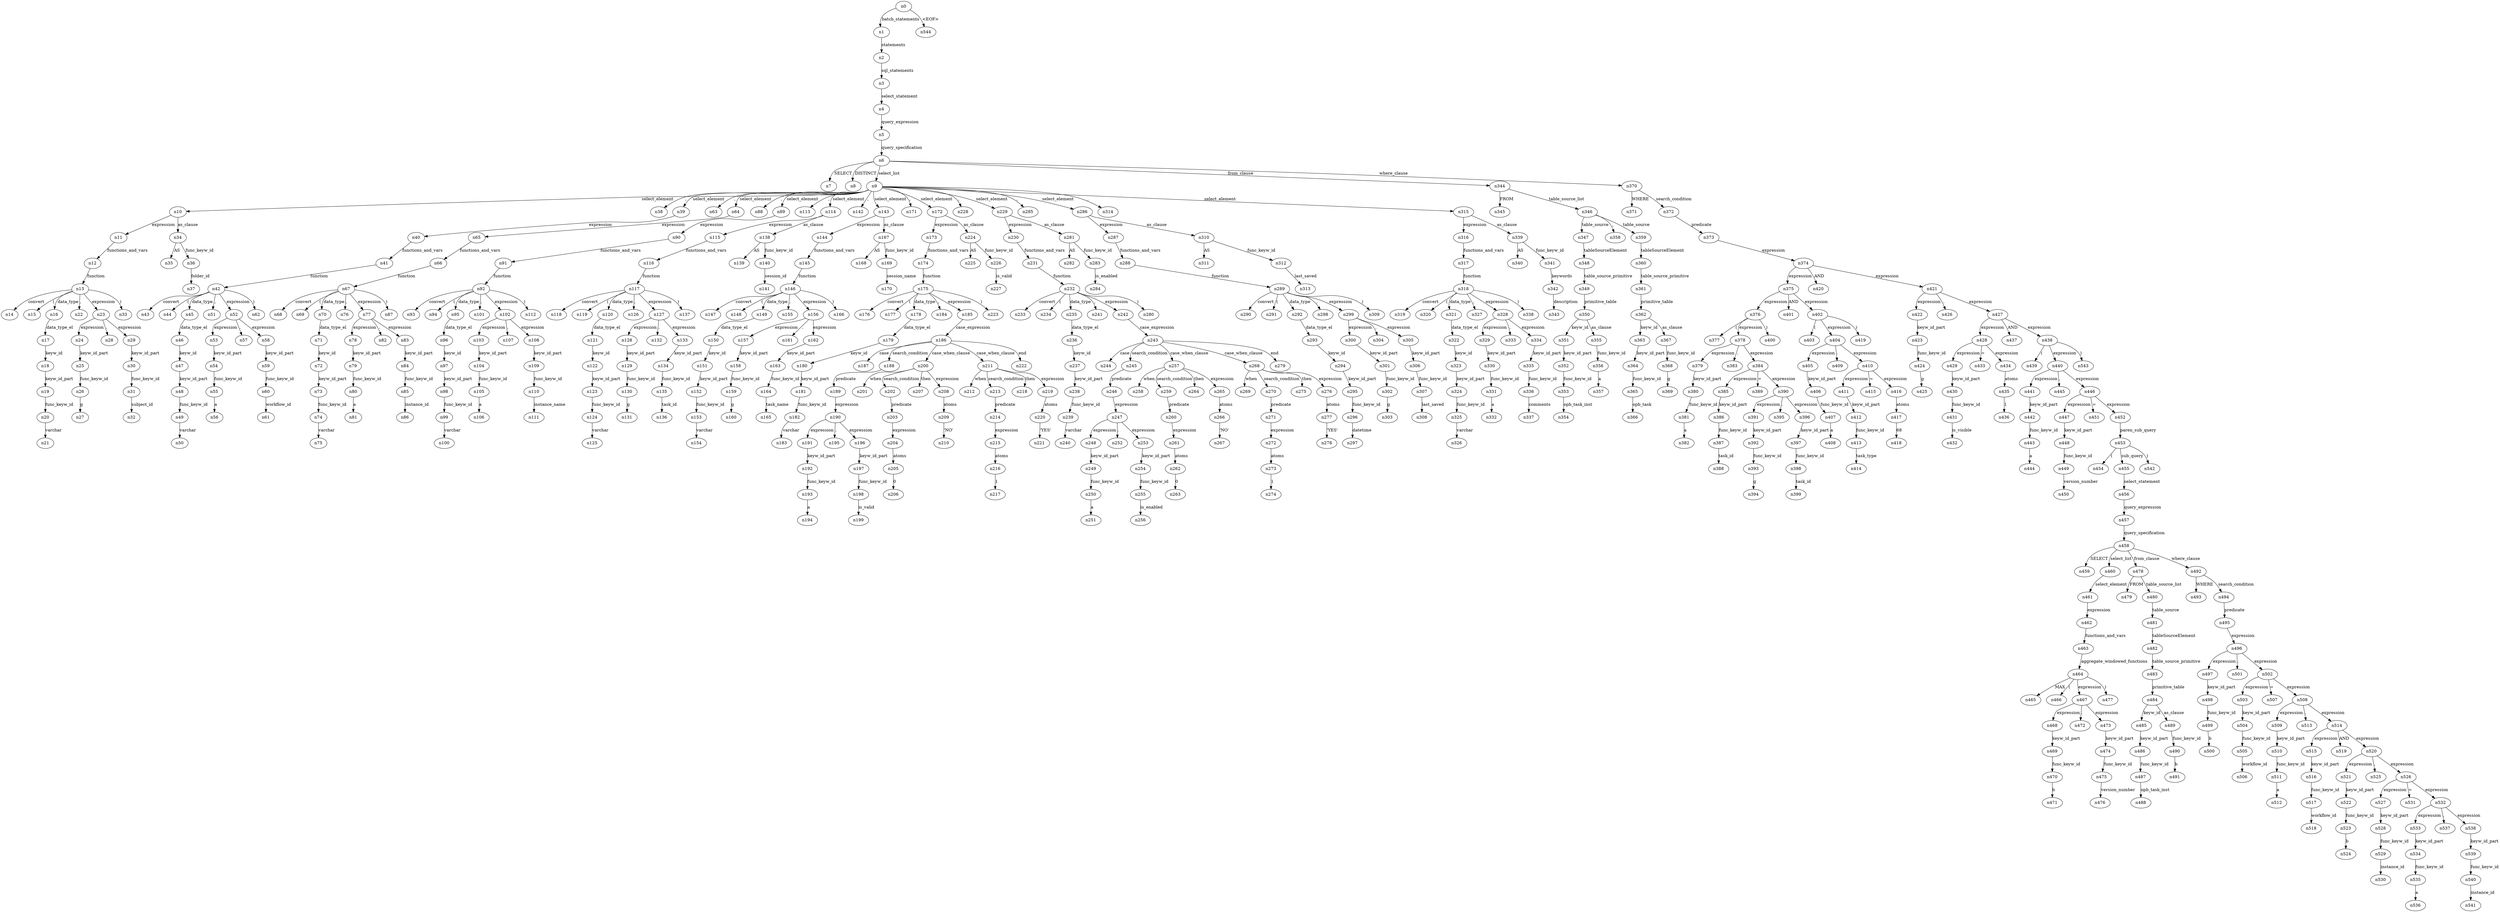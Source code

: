 digraph ParseTree {
  n0 -> n1 [label="batch_statements"];
  n1 -> n2 [label="statements"];
  n2 -> n3 [label="sql_statements"];
  n3 -> n4 [label="select_statement"];
  n4 -> n5 [label="query_expression"];
  n5 -> n6 [label="query_specification"];
  n6 -> n7 [label="SELECT"];
  n6 -> n8 [label="DISTINCT"];
  n6 -> n9 [label="select_list"];
  n9 -> n10 [label="select_element"];
  n10 -> n11 [label="expression"];
  n11 -> n12 [label="functions_and_vars"];
  n12 -> n13 [label="function"];
  n13 -> n14 [label="convert"];
  n13 -> n15 [label="("];
  n13 -> n16 [label="data_type"];
  n16 -> n17 [label="data_type_el"];
  n17 -> n18 [label="keyw_id"];
  n18 -> n19 [label="keyw_id_part"];
  n19 -> n20 [label="func_keyw_id"];
  n20 -> n21 [label="varchar"];
  n13 -> n22 [label=","];
  n13 -> n23 [label="expression"];
  n23 -> n24 [label="expression"];
  n24 -> n25 [label="keyw_id_part"];
  n25 -> n26 [label="func_keyw_id"];
  n26 -> n27 [label="g"];
  n23 -> n28 [label="."];
  n23 -> n29 [label="expression"];
  n29 -> n30 [label="keyw_id_part"];
  n30 -> n31 [label="func_keyw_id"];
  n31 -> n32 [label="subject_id"];
  n13 -> n33 [label=")"];
  n10 -> n34 [label="as_clause"];
  n34 -> n35 [label="AS"];
  n34 -> n36 [label="func_keyw_id"];
  n36 -> n37 [label="folder_id"];
  n9 -> n38 [label=","];
  n9 -> n39 [label="select_element"];
  n39 -> n40 [label="expression"];
  n40 -> n41 [label="functions_and_vars"];
  n41 -> n42 [label="function"];
  n42 -> n43 [label="convert"];
  n42 -> n44 [label="("];
  n42 -> n45 [label="data_type"];
  n45 -> n46 [label="data_type_el"];
  n46 -> n47 [label="keyw_id"];
  n47 -> n48 [label="keyw_id_part"];
  n48 -> n49 [label="func_keyw_id"];
  n49 -> n50 [label="varchar"];
  n42 -> n51 [label=","];
  n42 -> n52 [label="expression"];
  n52 -> n53 [label="expression"];
  n53 -> n54 [label="keyw_id_part"];
  n54 -> n55 [label="func_keyw_id"];
  n55 -> n56 [label="a"];
  n52 -> n57 [label="."];
  n52 -> n58 [label="expression"];
  n58 -> n59 [label="keyw_id_part"];
  n59 -> n60 [label="func_keyw_id"];
  n60 -> n61 [label="workflow_id"];
  n42 -> n62 [label=")"];
  n9 -> n63 [label=","];
  n9 -> n64 [label="select_element"];
  n64 -> n65 [label="expression"];
  n65 -> n66 [label="functions_and_vars"];
  n66 -> n67 [label="function"];
  n67 -> n68 [label="convert"];
  n67 -> n69 [label="("];
  n67 -> n70 [label="data_type"];
  n70 -> n71 [label="data_type_el"];
  n71 -> n72 [label="keyw_id"];
  n72 -> n73 [label="keyw_id_part"];
  n73 -> n74 [label="func_keyw_id"];
  n74 -> n75 [label="varchar"];
  n67 -> n76 [label=","];
  n67 -> n77 [label="expression"];
  n77 -> n78 [label="expression"];
  n78 -> n79 [label="keyw_id_part"];
  n79 -> n80 [label="func_keyw_id"];
  n80 -> n81 [label="a"];
  n77 -> n82 [label="."];
  n77 -> n83 [label="expression"];
  n83 -> n84 [label="keyw_id_part"];
  n84 -> n85 [label="func_keyw_id"];
  n85 -> n86 [label="instance_id"];
  n67 -> n87 [label=")"];
  n9 -> n88 [label=","];
  n9 -> n89 [label="select_element"];
  n89 -> n90 [label="expression"];
  n90 -> n91 [label="functions_and_vars"];
  n91 -> n92 [label="function"];
  n92 -> n93 [label="convert"];
  n92 -> n94 [label="("];
  n92 -> n95 [label="data_type"];
  n95 -> n96 [label="data_type_el"];
  n96 -> n97 [label="keyw_id"];
  n97 -> n98 [label="keyw_id_part"];
  n98 -> n99 [label="func_keyw_id"];
  n99 -> n100 [label="varchar"];
  n92 -> n101 [label=","];
  n92 -> n102 [label="expression"];
  n102 -> n103 [label="expression"];
  n103 -> n104 [label="keyw_id_part"];
  n104 -> n105 [label="func_keyw_id"];
  n105 -> n106 [label="a"];
  n102 -> n107 [label="."];
  n102 -> n108 [label="expression"];
  n108 -> n109 [label="keyw_id_part"];
  n109 -> n110 [label="func_keyw_id"];
  n110 -> n111 [label="instance_name"];
  n92 -> n112 [label=")"];
  n9 -> n113 [label=","];
  n9 -> n114 [label="select_element"];
  n114 -> n115 [label="expression"];
  n115 -> n116 [label="functions_and_vars"];
  n116 -> n117 [label="function"];
  n117 -> n118 [label="convert"];
  n117 -> n119 [label="("];
  n117 -> n120 [label="data_type"];
  n120 -> n121 [label="data_type_el"];
  n121 -> n122 [label="keyw_id"];
  n122 -> n123 [label="keyw_id_part"];
  n123 -> n124 [label="func_keyw_id"];
  n124 -> n125 [label="varchar"];
  n117 -> n126 [label=","];
  n117 -> n127 [label="expression"];
  n127 -> n128 [label="expression"];
  n128 -> n129 [label="keyw_id_part"];
  n129 -> n130 [label="func_keyw_id"];
  n130 -> n131 [label="g"];
  n127 -> n132 [label="."];
  n127 -> n133 [label="expression"];
  n133 -> n134 [label="keyw_id_part"];
  n134 -> n135 [label="func_keyw_id"];
  n135 -> n136 [label="task_id"];
  n117 -> n137 [label=")"];
  n114 -> n138 [label="as_clause"];
  n138 -> n139 [label="AS"];
  n138 -> n140 [label="func_keyw_id"];
  n140 -> n141 [label="session_id"];
  n9 -> n142 [label=","];
  n9 -> n143 [label="select_element"];
  n143 -> n144 [label="expression"];
  n144 -> n145 [label="functions_and_vars"];
  n145 -> n146 [label="function"];
  n146 -> n147 [label="convert"];
  n146 -> n148 [label="("];
  n146 -> n149 [label="data_type"];
  n149 -> n150 [label="data_type_el"];
  n150 -> n151 [label="keyw_id"];
  n151 -> n152 [label="keyw_id_part"];
  n152 -> n153 [label="func_keyw_id"];
  n153 -> n154 [label="varchar"];
  n146 -> n155 [label=","];
  n146 -> n156 [label="expression"];
  n156 -> n157 [label="expression"];
  n157 -> n158 [label="keyw_id_part"];
  n158 -> n159 [label="func_keyw_id"];
  n159 -> n160 [label="g"];
  n156 -> n161 [label="."];
  n156 -> n162 [label="expression"];
  n162 -> n163 [label="keyw_id_part"];
  n163 -> n164 [label="func_keyw_id"];
  n164 -> n165 [label="task_name"];
  n146 -> n166 [label=")"];
  n143 -> n167 [label="as_clause"];
  n167 -> n168 [label="AS"];
  n167 -> n169 [label="func_keyw_id"];
  n169 -> n170 [label="session_name"];
  n9 -> n171 [label=","];
  n9 -> n172 [label="select_element"];
  n172 -> n173 [label="expression"];
  n173 -> n174 [label="functions_and_vars"];
  n174 -> n175 [label="function"];
  n175 -> n176 [label="convert"];
  n175 -> n177 [label="("];
  n175 -> n178 [label="data_type"];
  n178 -> n179 [label="data_type_el"];
  n179 -> n180 [label="keyw_id"];
  n180 -> n181 [label="keyw_id_part"];
  n181 -> n182 [label="func_keyw_id"];
  n182 -> n183 [label="varchar"];
  n175 -> n184 [label=","];
  n175 -> n185 [label="expression"];
  n185 -> n186 [label="case_expression"];
  n186 -> n187 [label="case"];
  n186 -> n188 [label="search_condition"];
  n188 -> n189 [label="predicate"];
  n189 -> n190 [label="expression"];
  n190 -> n191 [label="expression"];
  n191 -> n192 [label="keyw_id_part"];
  n192 -> n193 [label="func_keyw_id"];
  n193 -> n194 [label="a"];
  n190 -> n195 [label="."];
  n190 -> n196 [label="expression"];
  n196 -> n197 [label="keyw_id_part"];
  n197 -> n198 [label="func_keyw_id"];
  n198 -> n199 [label="is_valid"];
  n186 -> n200 [label="case_when_clause"];
  n200 -> n201 [label="when"];
  n200 -> n202 [label="search_condition"];
  n202 -> n203 [label="predicate"];
  n203 -> n204 [label="expression"];
  n204 -> n205 [label="atoms"];
  n205 -> n206 [label="0"];
  n200 -> n207 [label="then"];
  n200 -> n208 [label="expression"];
  n208 -> n209 [label="atoms"];
  n209 -> n210 [label="'NO'"];
  n186 -> n211 [label="case_when_clause"];
  n211 -> n212 [label="when"];
  n211 -> n213 [label="search_condition"];
  n213 -> n214 [label="predicate"];
  n214 -> n215 [label="expression"];
  n215 -> n216 [label="atoms"];
  n216 -> n217 [label="1"];
  n211 -> n218 [label="then"];
  n211 -> n219 [label="expression"];
  n219 -> n220 [label="atoms"];
  n220 -> n221 [label="'YES'"];
  n186 -> n222 [label="end"];
  n175 -> n223 [label=")"];
  n172 -> n224 [label="as_clause"];
  n224 -> n225 [label="AS"];
  n224 -> n226 [label="func_keyw_id"];
  n226 -> n227 [label="is_valid"];
  n9 -> n228 [label=","];
  n9 -> n229 [label="select_element"];
  n229 -> n230 [label="expression"];
  n230 -> n231 [label="functions_and_vars"];
  n231 -> n232 [label="function"];
  n232 -> n233 [label="convert"];
  n232 -> n234 [label="("];
  n232 -> n235 [label="data_type"];
  n235 -> n236 [label="data_type_el"];
  n236 -> n237 [label="keyw_id"];
  n237 -> n238 [label="keyw_id_part"];
  n238 -> n239 [label="func_keyw_id"];
  n239 -> n240 [label="varchar"];
  n232 -> n241 [label=","];
  n232 -> n242 [label="expression"];
  n242 -> n243 [label="case_expression"];
  n243 -> n244 [label="case"];
  n243 -> n245 [label="search_condition"];
  n245 -> n246 [label="predicate"];
  n246 -> n247 [label="expression"];
  n247 -> n248 [label="expression"];
  n248 -> n249 [label="keyw_id_part"];
  n249 -> n250 [label="func_keyw_id"];
  n250 -> n251 [label="a"];
  n247 -> n252 [label="."];
  n247 -> n253 [label="expression"];
  n253 -> n254 [label="keyw_id_part"];
  n254 -> n255 [label="func_keyw_id"];
  n255 -> n256 [label="is_enabled"];
  n243 -> n257 [label="case_when_clause"];
  n257 -> n258 [label="when"];
  n257 -> n259 [label="search_condition"];
  n259 -> n260 [label="predicate"];
  n260 -> n261 [label="expression"];
  n261 -> n262 [label="atoms"];
  n262 -> n263 [label="0"];
  n257 -> n264 [label="then"];
  n257 -> n265 [label="expression"];
  n265 -> n266 [label="atoms"];
  n266 -> n267 [label="'NO'"];
  n243 -> n268 [label="case_when_clause"];
  n268 -> n269 [label="when"];
  n268 -> n270 [label="search_condition"];
  n270 -> n271 [label="predicate"];
  n271 -> n272 [label="expression"];
  n272 -> n273 [label="atoms"];
  n273 -> n274 [label="1"];
  n268 -> n275 [label="then"];
  n268 -> n276 [label="expression"];
  n276 -> n277 [label="atoms"];
  n277 -> n278 [label="'YES'"];
  n243 -> n279 [label="end"];
  n232 -> n280 [label=")"];
  n229 -> n281 [label="as_clause"];
  n281 -> n282 [label="AS"];
  n281 -> n283 [label="func_keyw_id"];
  n283 -> n284 [label="is_enabled"];
  n9 -> n285 [label=","];
  n9 -> n286 [label="select_element"];
  n286 -> n287 [label="expression"];
  n287 -> n288 [label="functions_and_vars"];
  n288 -> n289 [label="function"];
  n289 -> n290 [label="convert"];
  n289 -> n291 [label="("];
  n289 -> n292 [label="data_type"];
  n292 -> n293 [label="data_type_el"];
  n293 -> n294 [label="keyw_id"];
  n294 -> n295 [label="keyw_id_part"];
  n295 -> n296 [label="func_keyw_id"];
  n296 -> n297 [label="datetime"];
  n289 -> n298 [label=","];
  n289 -> n299 [label="expression"];
  n299 -> n300 [label="expression"];
  n300 -> n301 [label="keyw_id_part"];
  n301 -> n302 [label="func_keyw_id"];
  n302 -> n303 [label="g"];
  n299 -> n304 [label="."];
  n299 -> n305 [label="expression"];
  n305 -> n306 [label="keyw_id_part"];
  n306 -> n307 [label="func_keyw_id"];
  n307 -> n308 [label="last_saved"];
  n289 -> n309 [label=")"];
  n286 -> n310 [label="as_clause"];
  n310 -> n311 [label="AS"];
  n310 -> n312 [label="func_keyw_id"];
  n312 -> n313 [label="last_saved"];
  n9 -> n314 [label=","];
  n9 -> n315 [label="select_element"];
  n315 -> n316 [label="expression"];
  n316 -> n317 [label="functions_and_vars"];
  n317 -> n318 [label="function"];
  n318 -> n319 [label="convert"];
  n318 -> n320 [label="("];
  n318 -> n321 [label="data_type"];
  n321 -> n322 [label="data_type_el"];
  n322 -> n323 [label="keyw_id"];
  n323 -> n324 [label="keyw_id_part"];
  n324 -> n325 [label="func_keyw_id"];
  n325 -> n326 [label="varchar"];
  n318 -> n327 [label=","];
  n318 -> n328 [label="expression"];
  n328 -> n329 [label="expression"];
  n329 -> n330 [label="keyw_id_part"];
  n330 -> n331 [label="func_keyw_id"];
  n331 -> n332 [label="a"];
  n328 -> n333 [label="."];
  n328 -> n334 [label="expression"];
  n334 -> n335 [label="keyw_id_part"];
  n335 -> n336 [label="func_keyw_id"];
  n336 -> n337 [label="comments"];
  n318 -> n338 [label=")"];
  n315 -> n339 [label="as_clause"];
  n339 -> n340 [label="AS"];
  n339 -> n341 [label="func_keyw_id"];
  n341 -> n342 [label="keywords"];
  n342 -> n343 [label="description"];
  n6 -> n344 [label="from_clause"];
  n344 -> n345 [label="FROM"];
  n344 -> n346 [label="table_source_list"];
  n346 -> n347 [label="table_source"];
  n347 -> n348 [label="tableSourceElement"];
  n348 -> n349 [label="table_source_primitive"];
  n349 -> n350 [label="primitive_table"];
  n350 -> n351 [label="keyw_id"];
  n351 -> n352 [label="keyw_id_part"];
  n352 -> n353 [label="func_keyw_id"];
  n353 -> n354 [label="opb_task_inst"];
  n350 -> n355 [label="as_clause"];
  n355 -> n356 [label="func_keyw_id"];
  n356 -> n357 [label="a"];
  n346 -> n358 [label=","];
  n346 -> n359 [label="table_source"];
  n359 -> n360 [label="tableSourceElement"];
  n360 -> n361 [label="table_source_primitive"];
  n361 -> n362 [label="primitive_table"];
  n362 -> n363 [label="keyw_id"];
  n363 -> n364 [label="keyw_id_part"];
  n364 -> n365 [label="func_keyw_id"];
  n365 -> n366 [label="opb_task"];
  n362 -> n367 [label="as_clause"];
  n367 -> n368 [label="func_keyw_id"];
  n368 -> n369 [label="g"];
  n6 -> n370 [label="where_clause"];
  n370 -> n371 [label="WHERE"];
  n370 -> n372 [label="search_condition"];
  n372 -> n373 [label="predicate"];
  n373 -> n374 [label="expression"];
  n374 -> n375 [label="expression"];
  n375 -> n376 [label="expression"];
  n376 -> n377 [label="("];
  n376 -> n378 [label="expression"];
  n378 -> n379 [label="expression"];
  n379 -> n380 [label="keyw_id_part"];
  n380 -> n381 [label="func_keyw_id"];
  n381 -> n382 [label="a"];
  n378 -> n383 [label="."];
  n378 -> n384 [label="expression"];
  n384 -> n385 [label="expression"];
  n385 -> n386 [label="keyw_id_part"];
  n386 -> n387 [label="func_keyw_id"];
  n387 -> n388 [label="task_id"];
  n384 -> n389 [label="="];
  n384 -> n390 [label="expression"];
  n390 -> n391 [label="expression"];
  n391 -> n392 [label="keyw_id_part"];
  n392 -> n393 [label="func_keyw_id"];
  n393 -> n394 [label="g"];
  n390 -> n395 [label="."];
  n390 -> n396 [label="expression"];
  n396 -> n397 [label="keyw_id_part"];
  n397 -> n398 [label="func_keyw_id"];
  n398 -> n399 [label="task_id"];
  n376 -> n400 [label=")"];
  n375 -> n401 [label="AND"];
  n375 -> n402 [label="expression"];
  n402 -> n403 [label="("];
  n402 -> n404 [label="expression"];
  n404 -> n405 [label="expression"];
  n405 -> n406 [label="keyw_id_part"];
  n406 -> n407 [label="func_keyw_id"];
  n407 -> n408 [label="a"];
  n404 -> n409 [label="."];
  n404 -> n410 [label="expression"];
  n410 -> n411 [label="expression"];
  n411 -> n412 [label="keyw_id_part"];
  n412 -> n413 [label="func_keyw_id"];
  n413 -> n414 [label="task_type"];
  n410 -> n415 [label="="];
  n410 -> n416 [label="expression"];
  n416 -> n417 [label="atoms"];
  n417 -> n418 [label="68"];
  n402 -> n419 [label=")"];
  n374 -> n420 [label="AND"];
  n374 -> n421 [label="expression"];
  n421 -> n422 [label="expression"];
  n422 -> n423 [label="keyw_id_part"];
  n423 -> n424 [label="func_keyw_id"];
  n424 -> n425 [label="g"];
  n421 -> n426 [label="."];
  n421 -> n427 [label="expression"];
  n427 -> n428 [label="expression"];
  n428 -> n429 [label="expression"];
  n429 -> n430 [label="keyw_id_part"];
  n430 -> n431 [label="func_keyw_id"];
  n431 -> n432 [label="is_visible"];
  n428 -> n433 [label="="];
  n428 -> n434 [label="expression"];
  n434 -> n435 [label="atoms"];
  n435 -> n436 [label="1"];
  n427 -> n437 [label="AND"];
  n427 -> n438 [label="expression"];
  n438 -> n439 [label="("];
  n438 -> n440 [label="expression"];
  n440 -> n441 [label="expression"];
  n441 -> n442 [label="keyw_id_part"];
  n442 -> n443 [label="func_keyw_id"];
  n443 -> n444 [label="a"];
  n440 -> n445 [label="."];
  n440 -> n446 [label="expression"];
  n446 -> n447 [label="expression"];
  n447 -> n448 [label="keyw_id_part"];
  n448 -> n449 [label="func_keyw_id"];
  n449 -> n450 [label="version_number"];
  n446 -> n451 [label="="];
  n446 -> n452 [label="expression"];
  n452 -> n453 [label="paren_sub_query"];
  n453 -> n454 [label="("];
  n453 -> n455 [label="sub_query"];
  n455 -> n456 [label="select_statement"];
  n456 -> n457 [label="query_expression"];
  n457 -> n458 [label="query_specification"];
  n458 -> n459 [label="SELECT"];
  n458 -> n460 [label="select_list"];
  n460 -> n461 [label="select_element"];
  n461 -> n462 [label="expression"];
  n462 -> n463 [label="functions_and_vars"];
  n463 -> n464 [label="aggregate_windowed_functions"];
  n464 -> n465 [label="MAX"];
  n464 -> n466 [label="("];
  n464 -> n467 [label="expression"];
  n467 -> n468 [label="expression"];
  n468 -> n469 [label="keyw_id_part"];
  n469 -> n470 [label="func_keyw_id"];
  n470 -> n471 [label="b"];
  n467 -> n472 [label="."];
  n467 -> n473 [label="expression"];
  n473 -> n474 [label="keyw_id_part"];
  n474 -> n475 [label="func_keyw_id"];
  n475 -> n476 [label="version_number"];
  n464 -> n477 [label=")"];
  n458 -> n478 [label="from_clause"];
  n478 -> n479 [label="FROM"];
  n478 -> n480 [label="table_source_list"];
  n480 -> n481 [label="table_source"];
  n481 -> n482 [label="tableSourceElement"];
  n482 -> n483 [label="table_source_primitive"];
  n483 -> n484 [label="primitive_table"];
  n484 -> n485 [label="keyw_id"];
  n485 -> n486 [label="keyw_id_part"];
  n486 -> n487 [label="func_keyw_id"];
  n487 -> n488 [label="opb_task_inst"];
  n484 -> n489 [label="as_clause"];
  n489 -> n490 [label="func_keyw_id"];
  n490 -> n491 [label="b"];
  n458 -> n492 [label="where_clause"];
  n492 -> n493 [label="WHERE"];
  n492 -> n494 [label="search_condition"];
  n494 -> n495 [label="predicate"];
  n495 -> n496 [label="expression"];
  n496 -> n497 [label="expression"];
  n497 -> n498 [label="keyw_id_part"];
  n498 -> n499 [label="func_keyw_id"];
  n499 -> n500 [label="b"];
  n496 -> n501 [label="."];
  n496 -> n502 [label="expression"];
  n502 -> n503 [label="expression"];
  n503 -> n504 [label="keyw_id_part"];
  n504 -> n505 [label="func_keyw_id"];
  n505 -> n506 [label="workflow_id"];
  n502 -> n507 [label="="];
  n502 -> n508 [label="expression"];
  n508 -> n509 [label="expression"];
  n509 -> n510 [label="keyw_id_part"];
  n510 -> n511 [label="func_keyw_id"];
  n511 -> n512 [label="a"];
  n508 -> n513 [label="."];
  n508 -> n514 [label="expression"];
  n514 -> n515 [label="expression"];
  n515 -> n516 [label="keyw_id_part"];
  n516 -> n517 [label="func_keyw_id"];
  n517 -> n518 [label="workflow_id"];
  n514 -> n519 [label="AND"];
  n514 -> n520 [label="expression"];
  n520 -> n521 [label="expression"];
  n521 -> n522 [label="keyw_id_part"];
  n522 -> n523 [label="func_keyw_id"];
  n523 -> n524 [label="b"];
  n520 -> n525 [label="."];
  n520 -> n526 [label="expression"];
  n526 -> n527 [label="expression"];
  n527 -> n528 [label="keyw_id_part"];
  n528 -> n529 [label="func_keyw_id"];
  n529 -> n530 [label="instance_id"];
  n526 -> n531 [label="="];
  n526 -> n532 [label="expression"];
  n532 -> n533 [label="expression"];
  n533 -> n534 [label="keyw_id_part"];
  n534 -> n535 [label="func_keyw_id"];
  n535 -> n536 [label="a"];
  n532 -> n537 [label="."];
  n532 -> n538 [label="expression"];
  n538 -> n539 [label="keyw_id_part"];
  n539 -> n540 [label="func_keyw_id"];
  n540 -> n541 [label="instance_id"];
  n453 -> n542 [label=")"];
  n438 -> n543 [label=")"];
  n0 -> n544 [label="<EOF>"];
}